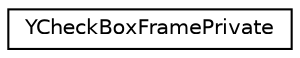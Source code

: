 digraph "Graphical Class Hierarchy"
{
 // LATEX_PDF_SIZE
  edge [fontname="Helvetica",fontsize="10",labelfontname="Helvetica",labelfontsize="10"];
  node [fontname="Helvetica",fontsize="10",shape=record];
  rankdir="LR";
  Node0 [label="YCheckBoxFramePrivate",height=0.2,width=0.4,color="black", fillcolor="white", style="filled",URL="$structYCheckBoxFramePrivate.html",tooltip=" "];
}
